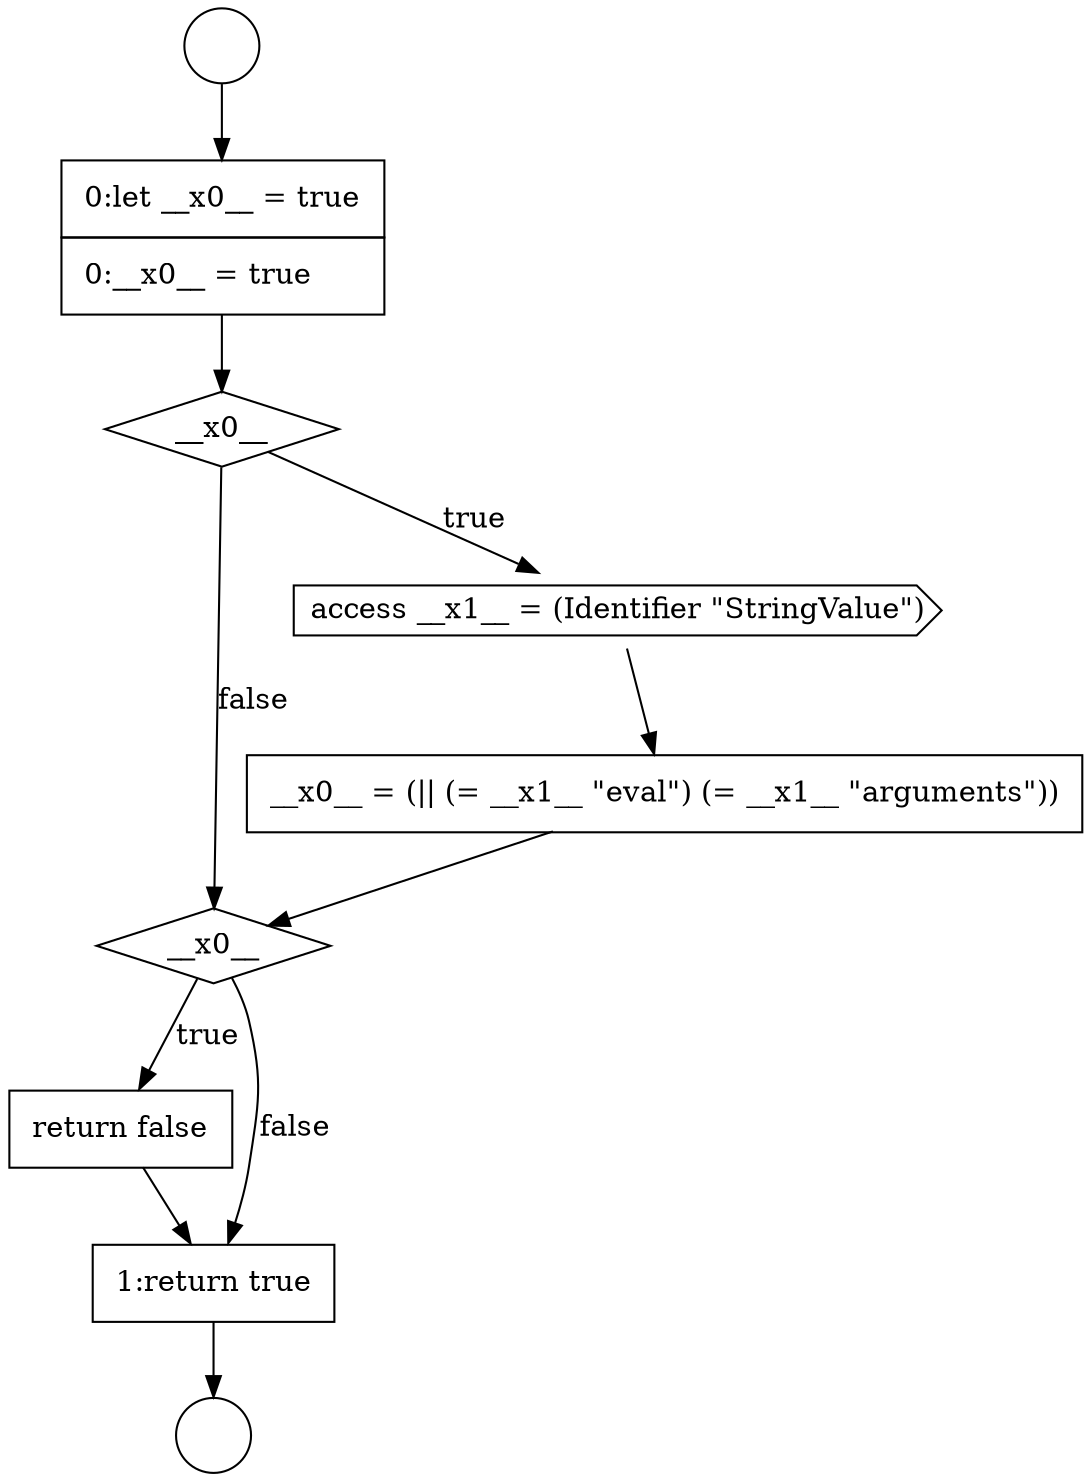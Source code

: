 digraph {
  node3068 [shape=none, margin=0, label=<<font color="black">
    <table border="0" cellborder="1" cellspacing="0" cellpadding="10">
      <tr><td align="left">__x0__ = (|| (= __x1__ &quot;eval&quot;) (= __x1__ &quot;arguments&quot;))</td></tr>
    </table>
  </font>> color="black" fillcolor="white" style=filled]
  node3069 [shape=diamond, label=<<font color="black">__x0__</font>> color="black" fillcolor="white" style=filled]
  node3065 [shape=none, margin=0, label=<<font color="black">
    <table border="0" cellborder="1" cellspacing="0" cellpadding="10">
      <tr><td align="left">0:let __x0__ = true</td></tr>
      <tr><td align="left">0:__x0__ = true</td></tr>
    </table>
  </font>> color="black" fillcolor="white" style=filled]
  node3064 [shape=circle label=" " color="black" fillcolor="white" style=filled]
  node3070 [shape=none, margin=0, label=<<font color="black">
    <table border="0" cellborder="1" cellspacing="0" cellpadding="10">
      <tr><td align="left">return false</td></tr>
    </table>
  </font>> color="black" fillcolor="white" style=filled]
  node3066 [shape=diamond, label=<<font color="black">__x0__</font>> color="black" fillcolor="white" style=filled]
  node3063 [shape=circle label=" " color="black" fillcolor="white" style=filled]
  node3071 [shape=none, margin=0, label=<<font color="black">
    <table border="0" cellborder="1" cellspacing="0" cellpadding="10">
      <tr><td align="left">1:return true</td></tr>
    </table>
  </font>> color="black" fillcolor="white" style=filled]
  node3067 [shape=cds, label=<<font color="black">access __x1__ = (Identifier &quot;StringValue&quot;)</font>> color="black" fillcolor="white" style=filled]
  node3068 -> node3069 [ color="black"]
  node3065 -> node3066 [ color="black"]
  node3071 -> node3064 [ color="black"]
  node3063 -> node3065 [ color="black"]
  node3069 -> node3070 [label=<<font color="black">true</font>> color="black"]
  node3069 -> node3071 [label=<<font color="black">false</font>> color="black"]
  node3070 -> node3071 [ color="black"]
  node3067 -> node3068 [ color="black"]
  node3066 -> node3067 [label=<<font color="black">true</font>> color="black"]
  node3066 -> node3069 [label=<<font color="black">false</font>> color="black"]
}

